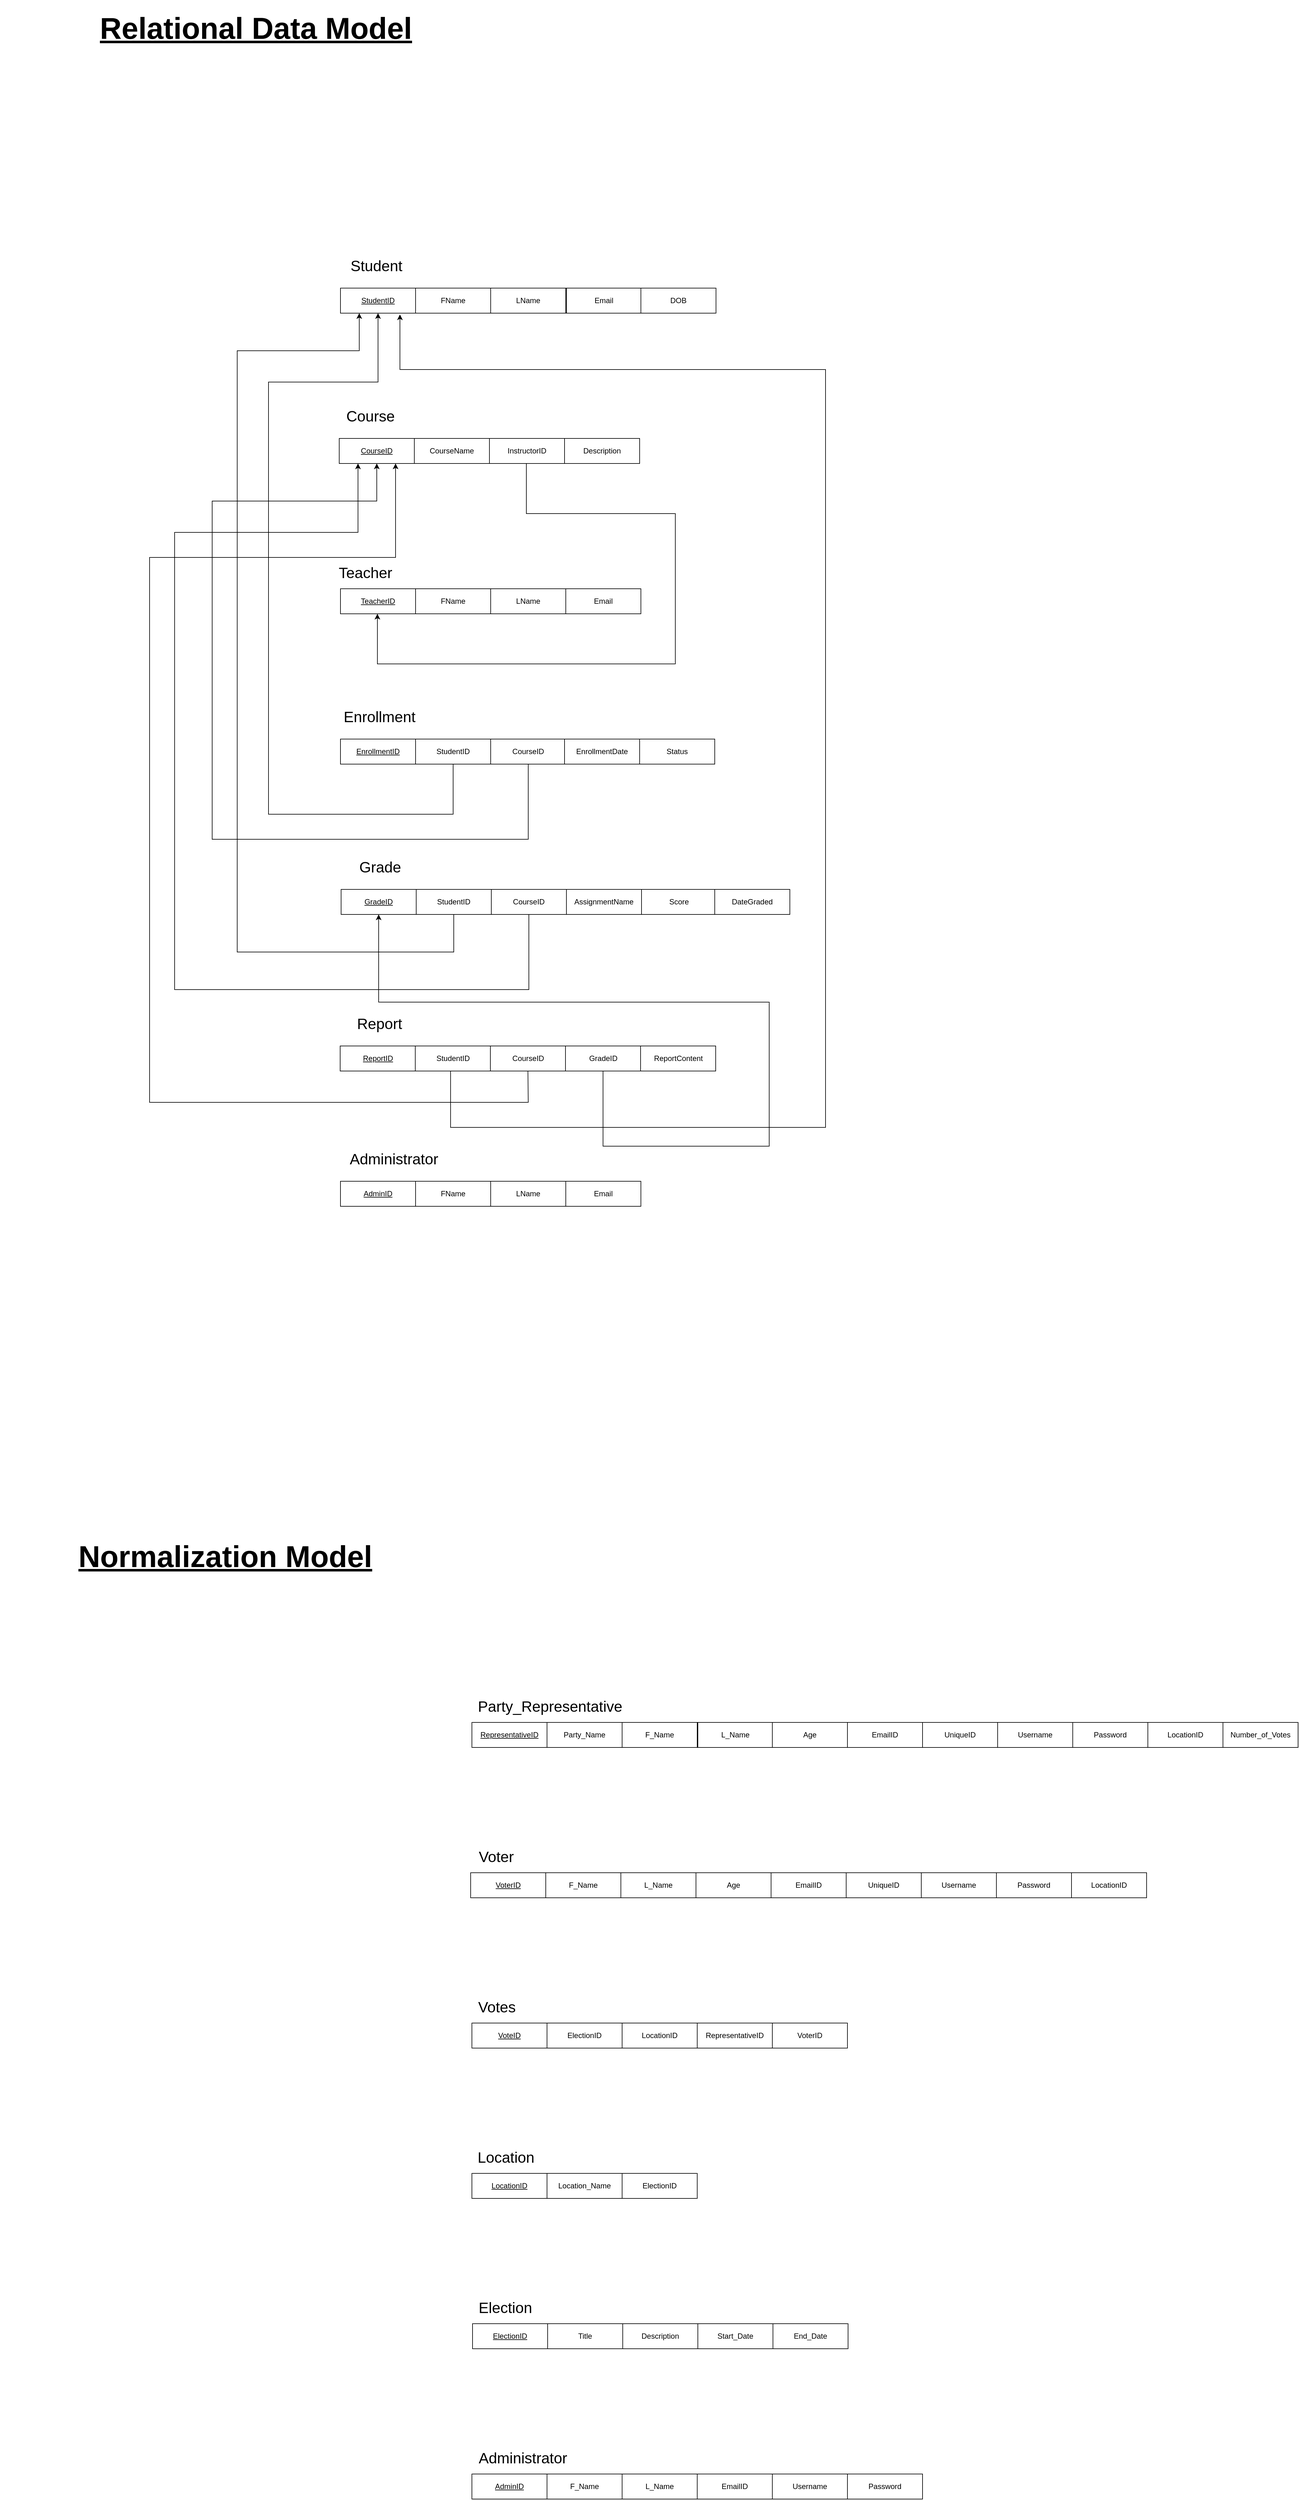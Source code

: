 <mxfile version="22.0.4" type="device">
  <diagram name="Page-1" id="hP96H9OG-YxW-Aiv2xsl">
    <mxGraphModel dx="3000" dy="549" grid="1" gridSize="10" guides="1" tooltips="1" connect="1" arrows="1" fold="1" page="1" pageScale="1" pageWidth="850" pageHeight="1100" math="0" shadow="0">
      <root>
        <mxCell id="0" />
        <mxCell id="1" parent="0" />
        <mxCell id="Yu1Q0XCUOcJhSMw6-0zA-95" value="&lt;u&gt;StudentID&lt;/u&gt;" style="rounded=0;whiteSpace=wrap;html=1;" parent="1" vertex="1">
          <mxGeometry x="675" y="1660" width="120" height="40" as="geometry" />
        </mxCell>
        <mxCell id="Yu1Q0XCUOcJhSMw6-0zA-96" value="FName" style="rounded=0;whiteSpace=wrap;html=1;" parent="1" vertex="1">
          <mxGeometry x="795" y="1660" width="120" height="40" as="geometry" />
        </mxCell>
        <mxCell id="Yu1Q0XCUOcJhSMw6-0zA-97" value="LName" style="rounded=0;whiteSpace=wrap;html=1;" parent="1" vertex="1">
          <mxGeometry x="915" y="1660" width="120" height="40" as="geometry" />
        </mxCell>
        <mxCell id="Yu1Q0XCUOcJhSMw6-0zA-98" value="Email" style="rounded=0;whiteSpace=wrap;html=1;" parent="1" vertex="1">
          <mxGeometry x="1036" y="1660" width="120" height="40" as="geometry" />
        </mxCell>
        <mxCell id="Yu1Q0XCUOcJhSMw6-0zA-99" value="DOB" style="rounded=0;whiteSpace=wrap;html=1;" parent="1" vertex="1">
          <mxGeometry x="1155" y="1660" width="120" height="40" as="geometry" />
        </mxCell>
        <mxCell id="Yu1Q0XCUOcJhSMw6-0zA-105" value="&lt;u&gt;CourseID&lt;/u&gt;" style="rounded=0;whiteSpace=wrap;html=1;" parent="1" vertex="1">
          <mxGeometry x="673" y="1900" width="120" height="40" as="geometry" />
        </mxCell>
        <mxCell id="Yu1Q0XCUOcJhSMw6-0zA-106" value="CourseName" style="rounded=0;whiteSpace=wrap;html=1;" parent="1" vertex="1">
          <mxGeometry x="793" y="1900" width="120" height="40" as="geometry" />
        </mxCell>
        <mxCell id="Yu1Q0XCUOcJhSMw6-0zA-107" value="InstructorID" style="rounded=0;whiteSpace=wrap;html=1;" parent="1" vertex="1">
          <mxGeometry x="913" y="1900" width="120" height="40" as="geometry" />
        </mxCell>
        <mxCell id="Yu1Q0XCUOcJhSMw6-0zA-108" value="Description" style="rounded=0;whiteSpace=wrap;html=1;" parent="1" vertex="1">
          <mxGeometry x="1033" y="1900" width="120" height="40" as="geometry" />
        </mxCell>
        <mxCell id="Yu1Q0XCUOcJhSMw6-0zA-162" style="edgeStyle=orthogonalEdgeStyle;rounded=0;orthogonalLoop=1;jettySize=auto;html=1;exitX=0.5;exitY=1;exitDx=0;exitDy=0;entryX=0.5;entryY=1;entryDx=0;entryDy=0;" parent="1" source="Yu1Q0XCUOcJhSMw6-0zA-136" target="Yu1Q0XCUOcJhSMw6-0zA-95" edge="1">
          <mxGeometry relative="1" as="geometry">
            <mxPoint x="1693.0" y="1940" as="sourcePoint" />
            <mxPoint x="740" y="1740" as="targetPoint" />
            <Array as="points">
              <mxPoint x="855" y="2500" />
              <mxPoint x="560" y="2500" />
              <mxPoint x="560" y="1810" />
              <mxPoint x="735" y="1810" />
            </Array>
          </mxGeometry>
        </mxCell>
        <mxCell id="Yu1Q0XCUOcJhSMw6-0zA-115" value="FName" style="rounded=0;whiteSpace=wrap;html=1;" parent="1" vertex="1">
          <mxGeometry x="795" y="2140" width="120" height="40" as="geometry" />
        </mxCell>
        <mxCell id="Yu1Q0XCUOcJhSMw6-0zA-116" value="LName" style="rounded=0;whiteSpace=wrap;html=1;" parent="1" vertex="1">
          <mxGeometry x="915" y="2140" width="120" height="40" as="geometry" />
        </mxCell>
        <mxCell id="Yu1Q0XCUOcJhSMw6-0zA-117" value="Email" style="rounded=0;whiteSpace=wrap;html=1;" parent="1" vertex="1">
          <mxGeometry x="1035" y="2140" width="120" height="40" as="geometry" />
        </mxCell>
        <mxCell id="Yu1Q0XCUOcJhSMw6-0zA-119" value="&lt;u&gt;TeacherID&lt;/u&gt;" style="rounded=0;whiteSpace=wrap;html=1;" parent="1" vertex="1">
          <mxGeometry x="675" y="2140" width="120" height="40" as="geometry" />
        </mxCell>
        <mxCell id="Yu1Q0XCUOcJhSMw6-0zA-125" value="CourseID" style="rounded=0;whiteSpace=wrap;html=1;" parent="1" vertex="1">
          <mxGeometry x="915" y="2380" width="120" height="40" as="geometry" />
        </mxCell>
        <mxCell id="Yu1Q0XCUOcJhSMw6-0zA-126" value="&lt;u&gt;GradeID&lt;/u&gt;" style="rounded=0;whiteSpace=wrap;html=1;" parent="1" vertex="1">
          <mxGeometry x="676" y="2620" width="120" height="40" as="geometry" />
        </mxCell>
        <mxCell id="Yu1Q0XCUOcJhSMw6-0zA-127" value="StudentID" style="rounded=0;whiteSpace=wrap;html=1;" parent="1" vertex="1">
          <mxGeometry x="796" y="2620" width="120" height="40" as="geometry" />
        </mxCell>
        <mxCell id="Yu1Q0XCUOcJhSMw6-0zA-128" value="CourseID" style="rounded=0;whiteSpace=wrap;html=1;" parent="1" vertex="1">
          <mxGeometry x="916" y="2620" width="120" height="40" as="geometry" />
        </mxCell>
        <mxCell id="Yu1Q0XCUOcJhSMw6-0zA-129" value="AssignmentName" style="rounded=0;whiteSpace=wrap;html=1;" parent="1" vertex="1">
          <mxGeometry x="1036" y="2620" width="120" height="40" as="geometry" />
        </mxCell>
        <mxCell id="Yu1Q0XCUOcJhSMw6-0zA-130" value="Score" style="rounded=0;whiteSpace=wrap;html=1;" parent="1" vertex="1">
          <mxGeometry x="1156" y="2620" width="120" height="40" as="geometry" />
        </mxCell>
        <mxCell id="Yu1Q0XCUOcJhSMw6-0zA-135" value="&lt;u&gt;EnrollmentID&lt;/u&gt;" style="rounded=0;whiteSpace=wrap;html=1;" parent="1" vertex="1">
          <mxGeometry x="675" y="2380" width="120" height="40" as="geometry" />
        </mxCell>
        <mxCell id="Yu1Q0XCUOcJhSMw6-0zA-136" value="StudentID" style="rounded=0;whiteSpace=wrap;html=1;" parent="1" vertex="1">
          <mxGeometry x="795" y="2380" width="120" height="40" as="geometry" />
        </mxCell>
        <mxCell id="Yu1Q0XCUOcJhSMw6-0zA-145" value="&lt;u&gt;AdminID&lt;/u&gt;" style="rounded=0;whiteSpace=wrap;html=1;" parent="1" vertex="1">
          <mxGeometry x="675" y="3086" width="120" height="40" as="geometry" />
        </mxCell>
        <mxCell id="Yu1Q0XCUOcJhSMw6-0zA-146" value="FName" style="rounded=0;whiteSpace=wrap;html=1;" parent="1" vertex="1">
          <mxGeometry x="795" y="3086" width="120" height="40" as="geometry" />
        </mxCell>
        <mxCell id="Yu1Q0XCUOcJhSMw6-0zA-147" value="LName" style="rounded=0;whiteSpace=wrap;html=1;" parent="1" vertex="1">
          <mxGeometry x="915" y="3086" width="120" height="40" as="geometry" />
        </mxCell>
        <mxCell id="Yu1Q0XCUOcJhSMw6-0zA-148" value="Email" style="rounded=0;whiteSpace=wrap;html=1;" parent="1" vertex="1">
          <mxGeometry x="1035" y="3086" width="120" height="40" as="geometry" />
        </mxCell>
        <mxCell id="Yu1Q0XCUOcJhSMw6-0zA-155" value="&lt;font style=&quot;font-size: 24px;&quot;&gt;Student&lt;/font&gt;" style="text;html=1;strokeColor=none;fillColor=none;align=center;verticalAlign=middle;whiteSpace=wrap;rounded=0;" parent="1" vertex="1">
          <mxGeometry x="675" y="1590" width="115" height="70" as="geometry" />
        </mxCell>
        <mxCell id="Yu1Q0XCUOcJhSMw6-0zA-157" value="&lt;font style=&quot;font-size: 24px;&quot;&gt;Course&lt;/font&gt;" style="text;html=1;strokeColor=none;fillColor=none;align=center;verticalAlign=middle;whiteSpace=wrap;rounded=0;" parent="1" vertex="1">
          <mxGeometry x="673" y="1830" width="100" height="70" as="geometry" />
        </mxCell>
        <mxCell id="Yu1Q0XCUOcJhSMw6-0zA-158" value="&lt;font style=&quot;font-size: 24px;&quot;&gt;Teacher&lt;/font&gt;" style="text;html=1;strokeColor=none;fillColor=none;align=center;verticalAlign=middle;whiteSpace=wrap;rounded=0;" parent="1" vertex="1">
          <mxGeometry x="665" y="2080" width="100" height="70" as="geometry" />
        </mxCell>
        <mxCell id="Yu1Q0XCUOcJhSMw6-0zA-159" value="&lt;font style=&quot;font-size: 24px;&quot;&gt;Enrollment&lt;/font&gt;" style="text;html=1;strokeColor=none;fillColor=none;align=center;verticalAlign=middle;whiteSpace=wrap;rounded=0;" parent="1" vertex="1">
          <mxGeometry x="674.5" y="2310" width="125" height="70" as="geometry" />
        </mxCell>
        <mxCell id="Yu1Q0XCUOcJhSMw6-0zA-160" value="&lt;font style=&quot;font-size: 24px;&quot;&gt;Grade&lt;/font&gt;" style="text;html=1;strokeColor=none;fillColor=none;align=center;verticalAlign=middle;whiteSpace=wrap;rounded=0;" parent="1" vertex="1">
          <mxGeometry x="676" y="2550" width="125" height="70" as="geometry" />
        </mxCell>
        <mxCell id="Yu1Q0XCUOcJhSMw6-0zA-161" value="&lt;span style=&quot;font-size: 24px;&quot;&gt;Administrator&lt;/span&gt;" style="text;html=1;strokeColor=none;fillColor=none;align=center;verticalAlign=middle;whiteSpace=wrap;rounded=0;" parent="1" vertex="1">
          <mxGeometry x="674.5" y="3016" width="171" height="70" as="geometry" />
        </mxCell>
        <mxCell id="Yu1Q0XCUOcJhSMw6-0zA-165" value="" style="endArrow=classic;html=1;rounded=0;entryX=0.5;entryY=1;entryDx=0;entryDy=0;exitX=0.5;exitY=1;exitDx=0;exitDy=0;" parent="1" source="Yu1Q0XCUOcJhSMw6-0zA-125" target="Yu1Q0XCUOcJhSMw6-0zA-105" edge="1">
          <mxGeometry width="50" height="50" relative="1" as="geometry">
            <mxPoint x="990" y="2450" as="sourcePoint" />
            <mxPoint x="735" y="2000" as="targetPoint" />
            <Array as="points">
              <mxPoint x="975" y="2540" />
              <mxPoint x="470" y="2540" />
              <mxPoint x="470" y="2000" />
              <mxPoint x="733" y="2000" />
            </Array>
          </mxGeometry>
        </mxCell>
        <mxCell id="Yu1Q0XCUOcJhSMw6-0zA-166" value="" style="endArrow=none;html=1;rounded=0;entryX=0.5;entryY=1;entryDx=0;entryDy=0;exitX=0.5;exitY=1;exitDx=0;exitDy=0;endFill=0;startArrow=classic;startFill=1;" parent="1" edge="1">
          <mxGeometry width="50" height="50" relative="1" as="geometry">
            <mxPoint x="734" y="2180" as="sourcePoint" />
            <mxPoint x="972" y="1940" as="targetPoint" />
            <Array as="points">
              <mxPoint x="734" y="2260" />
              <mxPoint x="1210" y="2260" />
              <mxPoint x="1210" y="2020" />
              <mxPoint x="972" y="2020" />
            </Array>
          </mxGeometry>
        </mxCell>
        <mxCell id="Yu1Q0XCUOcJhSMw6-0zA-172" value="&lt;u&gt;RepresentativeID&lt;/u&gt;" style="rounded=0;whiteSpace=wrap;html=1;" parent="1" vertex="1">
          <mxGeometry x="885" y="3950" width="120" height="40" as="geometry" />
        </mxCell>
        <mxCell id="Yu1Q0XCUOcJhSMw6-0zA-173" value="Party_Name" style="rounded=0;whiteSpace=wrap;html=1;" parent="1" vertex="1">
          <mxGeometry x="1005" y="3950" width="120" height="40" as="geometry" />
        </mxCell>
        <mxCell id="Yu1Q0XCUOcJhSMw6-0zA-174" value="F_Name" style="rounded=0;whiteSpace=wrap;html=1;" parent="1" vertex="1">
          <mxGeometry x="1125" y="3950" width="120" height="40" as="geometry" />
        </mxCell>
        <mxCell id="Yu1Q0XCUOcJhSMw6-0zA-175" value="L_Name" style="rounded=0;whiteSpace=wrap;html=1;" parent="1" vertex="1">
          <mxGeometry x="1246" y="3950" width="120" height="40" as="geometry" />
        </mxCell>
        <mxCell id="Yu1Q0XCUOcJhSMw6-0zA-176" value="Age" style="rounded=0;whiteSpace=wrap;html=1;" parent="1" vertex="1">
          <mxGeometry x="1365" y="3950" width="120" height="40" as="geometry" />
        </mxCell>
        <mxCell id="Yu1Q0XCUOcJhSMw6-0zA-177" value="EmailID" style="rounded=0;whiteSpace=wrap;html=1;" parent="1" vertex="1">
          <mxGeometry x="1485" y="3950" width="120" height="40" as="geometry" />
        </mxCell>
        <mxCell id="Yu1Q0XCUOcJhSMw6-0zA-178" value="UniqueID" style="rounded=0;whiteSpace=wrap;html=1;" parent="1" vertex="1">
          <mxGeometry x="1605" y="3950" width="120" height="40" as="geometry" />
        </mxCell>
        <mxCell id="Yu1Q0XCUOcJhSMw6-0zA-179" value="Username" style="rounded=0;whiteSpace=wrap;html=1;" parent="1" vertex="1">
          <mxGeometry x="1725" y="3950" width="120" height="40" as="geometry" />
        </mxCell>
        <mxCell id="Yu1Q0XCUOcJhSMw6-0zA-180" value="Password" style="rounded=0;whiteSpace=wrap;html=1;" parent="1" vertex="1">
          <mxGeometry x="1845" y="3950" width="120" height="40" as="geometry" />
        </mxCell>
        <mxCell id="Yu1Q0XCUOcJhSMw6-0zA-181" value="LocationID" style="rounded=0;whiteSpace=wrap;html=1;" parent="1" vertex="1">
          <mxGeometry x="1965" y="3950" width="120" height="40" as="geometry" />
        </mxCell>
        <mxCell id="Yu1Q0XCUOcJhSMw6-0zA-182" value="&lt;u&gt;VoterID&lt;/u&gt;" style="rounded=0;whiteSpace=wrap;html=1;" parent="1" vertex="1">
          <mxGeometry x="883" y="4190" width="120" height="40" as="geometry" />
        </mxCell>
        <mxCell id="Yu1Q0XCUOcJhSMw6-0zA-183" value="F_Name" style="rounded=0;whiteSpace=wrap;html=1;" parent="1" vertex="1">
          <mxGeometry x="1003" y="4190" width="120" height="40" as="geometry" />
        </mxCell>
        <mxCell id="Yu1Q0XCUOcJhSMw6-0zA-184" value="L_Name" style="rounded=0;whiteSpace=wrap;html=1;" parent="1" vertex="1">
          <mxGeometry x="1123" y="4190" width="120" height="40" as="geometry" />
        </mxCell>
        <mxCell id="Yu1Q0XCUOcJhSMw6-0zA-186" value="Age" style="rounded=0;whiteSpace=wrap;html=1;" parent="1" vertex="1">
          <mxGeometry x="1243" y="4190" width="120" height="40" as="geometry" />
        </mxCell>
        <mxCell id="Yu1Q0XCUOcJhSMw6-0zA-187" value="EmailID" style="rounded=0;whiteSpace=wrap;html=1;" parent="1" vertex="1">
          <mxGeometry x="1363" y="4190" width="120" height="40" as="geometry" />
        </mxCell>
        <mxCell id="Yu1Q0XCUOcJhSMw6-0zA-188" value="UniqueID" style="rounded=0;whiteSpace=wrap;html=1;" parent="1" vertex="1">
          <mxGeometry x="1483" y="4190" width="120" height="40" as="geometry" />
        </mxCell>
        <mxCell id="Yu1Q0XCUOcJhSMw6-0zA-189" value="Username" style="rounded=0;whiteSpace=wrap;html=1;" parent="1" vertex="1">
          <mxGeometry x="1603" y="4190" width="120" height="40" as="geometry" />
        </mxCell>
        <mxCell id="Yu1Q0XCUOcJhSMw6-0zA-190" value="Password" style="rounded=0;whiteSpace=wrap;html=1;" parent="1" vertex="1">
          <mxGeometry x="1723" y="4190" width="120" height="40" as="geometry" />
        </mxCell>
        <mxCell id="Yu1Q0XCUOcJhSMw6-0zA-192" value="LocationID" style="rounded=0;whiteSpace=wrap;html=1;" parent="1" vertex="1">
          <mxGeometry x="1843" y="4190" width="120" height="40" as="geometry" />
        </mxCell>
        <mxCell id="Yu1Q0XCUOcJhSMw6-0zA-193" value="ElectionID" style="rounded=0;whiteSpace=wrap;html=1;" parent="1" vertex="1">
          <mxGeometry x="1005" y="4430" width="120" height="40" as="geometry" />
        </mxCell>
        <mxCell id="Yu1Q0XCUOcJhSMw6-0zA-194" value="LocationID" style="rounded=0;whiteSpace=wrap;html=1;" parent="1" vertex="1">
          <mxGeometry x="1125" y="4430" width="120" height="40" as="geometry" />
        </mxCell>
        <mxCell id="Yu1Q0XCUOcJhSMw6-0zA-195" value="RepresentativeID" style="rounded=0;whiteSpace=wrap;html=1;" parent="1" vertex="1">
          <mxGeometry x="1245" y="4430" width="120" height="40" as="geometry" />
        </mxCell>
        <mxCell id="Yu1Q0XCUOcJhSMw6-0zA-196" value="VoterID" style="rounded=0;whiteSpace=wrap;html=1;" parent="1" vertex="1">
          <mxGeometry x="1365" y="4430" width="120" height="40" as="geometry" />
        </mxCell>
        <mxCell id="Yu1Q0XCUOcJhSMw6-0zA-197" value="&lt;u&gt;VoteID&lt;/u&gt;" style="rounded=0;whiteSpace=wrap;html=1;" parent="1" vertex="1">
          <mxGeometry x="885" y="4430" width="120" height="40" as="geometry" />
        </mxCell>
        <mxCell id="Yu1Q0XCUOcJhSMw6-0zA-198" value="ElectionID" style="rounded=0;whiteSpace=wrap;html=1;" parent="1" vertex="1">
          <mxGeometry x="1125" y="4670" width="120" height="40" as="geometry" />
        </mxCell>
        <mxCell id="Yu1Q0XCUOcJhSMw6-0zA-199" value="&lt;u&gt;ElectionID&lt;/u&gt;" style="rounded=0;whiteSpace=wrap;html=1;" parent="1" vertex="1">
          <mxGeometry x="886" y="4910" width="120" height="40" as="geometry" />
        </mxCell>
        <mxCell id="Yu1Q0XCUOcJhSMw6-0zA-200" value="Title" style="rounded=0;whiteSpace=wrap;html=1;" parent="1" vertex="1">
          <mxGeometry x="1006" y="4910" width="120" height="40" as="geometry" />
        </mxCell>
        <mxCell id="Yu1Q0XCUOcJhSMw6-0zA-201" value="Description" style="rounded=0;whiteSpace=wrap;html=1;" parent="1" vertex="1">
          <mxGeometry x="1126" y="4910" width="120" height="40" as="geometry" />
        </mxCell>
        <mxCell id="Yu1Q0XCUOcJhSMw6-0zA-202" value="Start_Date" style="rounded=0;whiteSpace=wrap;html=1;" parent="1" vertex="1">
          <mxGeometry x="1246" y="4910" width="120" height="40" as="geometry" />
        </mxCell>
        <mxCell id="Yu1Q0XCUOcJhSMw6-0zA-203" value="End_Date" style="rounded=0;whiteSpace=wrap;html=1;" parent="1" vertex="1">
          <mxGeometry x="1366" y="4910" width="120" height="40" as="geometry" />
        </mxCell>
        <mxCell id="Yu1Q0XCUOcJhSMw6-0zA-204" value="&lt;u&gt;LocationID&lt;/u&gt;" style="rounded=0;whiteSpace=wrap;html=1;" parent="1" vertex="1">
          <mxGeometry x="885" y="4670" width="120" height="40" as="geometry" />
        </mxCell>
        <mxCell id="Yu1Q0XCUOcJhSMw6-0zA-205" value="Location_Name" style="rounded=0;whiteSpace=wrap;html=1;" parent="1" vertex="1">
          <mxGeometry x="1005" y="4670" width="120" height="40" as="geometry" />
        </mxCell>
        <mxCell id="Yu1Q0XCUOcJhSMw6-0zA-206" value="&lt;u&gt;AdminID&lt;/u&gt;" style="rounded=0;whiteSpace=wrap;html=1;" parent="1" vertex="1">
          <mxGeometry x="885" y="5150" width="120" height="40" as="geometry" />
        </mxCell>
        <mxCell id="Yu1Q0XCUOcJhSMw6-0zA-207" value="F_Name" style="rounded=0;whiteSpace=wrap;html=1;" parent="1" vertex="1">
          <mxGeometry x="1005" y="5150" width="120" height="40" as="geometry" />
        </mxCell>
        <mxCell id="Yu1Q0XCUOcJhSMw6-0zA-208" value="L_Name" style="rounded=0;whiteSpace=wrap;html=1;" parent="1" vertex="1">
          <mxGeometry x="1125" y="5150" width="120" height="40" as="geometry" />
        </mxCell>
        <mxCell id="Yu1Q0XCUOcJhSMw6-0zA-209" value="EmailID" style="rounded=0;whiteSpace=wrap;html=1;" parent="1" vertex="1">
          <mxGeometry x="1245" y="5150" width="120" height="40" as="geometry" />
        </mxCell>
        <mxCell id="Yu1Q0XCUOcJhSMw6-0zA-210" value="Username" style="rounded=0;whiteSpace=wrap;html=1;" parent="1" vertex="1">
          <mxGeometry x="1365" y="5150" width="120" height="40" as="geometry" />
        </mxCell>
        <mxCell id="Yu1Q0XCUOcJhSMw6-0zA-211" value="Password" style="rounded=0;whiteSpace=wrap;html=1;" parent="1" vertex="1">
          <mxGeometry x="1485" y="5150" width="120" height="40" as="geometry" />
        </mxCell>
        <mxCell id="Yu1Q0XCUOcJhSMw6-0zA-212" value="&lt;font style=&quot;font-size: 24px;&quot;&gt;Party_Representative&lt;/font&gt;" style="text;html=1;strokeColor=none;fillColor=none;align=center;verticalAlign=middle;whiteSpace=wrap;rounded=0;" parent="1" vertex="1">
          <mxGeometry x="875" y="3890" width="270" height="70" as="geometry" />
        </mxCell>
        <mxCell id="Yu1Q0XCUOcJhSMw6-0zA-213" value="Number_of_Votes" style="rounded=0;whiteSpace=wrap;html=1;" parent="1" vertex="1">
          <mxGeometry x="2085" y="3950" width="120" height="40" as="geometry" />
        </mxCell>
        <mxCell id="Yu1Q0XCUOcJhSMw6-0zA-214" value="&lt;font style=&quot;font-size: 24px;&quot;&gt;Voter&lt;/font&gt;" style="text;html=1;strokeColor=none;fillColor=none;align=center;verticalAlign=middle;whiteSpace=wrap;rounded=0;" parent="1" vertex="1">
          <mxGeometry x="874" y="4130" width="100" height="70" as="geometry" />
        </mxCell>
        <mxCell id="Yu1Q0XCUOcJhSMw6-0zA-215" value="&lt;font style=&quot;font-size: 24px;&quot;&gt;Votes&lt;/font&gt;" style="text;html=1;strokeColor=none;fillColor=none;align=center;verticalAlign=middle;whiteSpace=wrap;rounded=0;" parent="1" vertex="1">
          <mxGeometry x="875" y="4370" width="100" height="70" as="geometry" />
        </mxCell>
        <mxCell id="Yu1Q0XCUOcJhSMw6-0zA-216" value="&lt;font style=&quot;font-size: 24px;&quot;&gt;Location&lt;/font&gt;" style="text;html=1;strokeColor=none;fillColor=none;align=center;verticalAlign=middle;whiteSpace=wrap;rounded=0;" parent="1" vertex="1">
          <mxGeometry x="877" y="4610" width="125" height="70" as="geometry" />
        </mxCell>
        <mxCell id="Yu1Q0XCUOcJhSMw6-0zA-217" value="&lt;font style=&quot;font-size: 24px;&quot;&gt;Election&lt;/font&gt;" style="text;html=1;strokeColor=none;fillColor=none;align=center;verticalAlign=middle;whiteSpace=wrap;rounded=0;" parent="1" vertex="1">
          <mxGeometry x="875.5" y="4850" width="125" height="70" as="geometry" />
        </mxCell>
        <mxCell id="Yu1Q0XCUOcJhSMw6-0zA-218" value="&lt;span style=&quot;font-size: 24px;&quot;&gt;Administrator&lt;/span&gt;" style="text;html=1;strokeColor=none;fillColor=none;align=center;verticalAlign=middle;whiteSpace=wrap;rounded=0;" parent="1" vertex="1">
          <mxGeometry x="881" y="5090" width="171" height="70" as="geometry" />
        </mxCell>
        <mxCell id="Yu1Q0XCUOcJhSMw6-0zA-224" value="&lt;font style=&quot;font-size: 48px;&quot;&gt;&lt;b&gt;&lt;u&gt;Relational Data Model&lt;/u&gt;&lt;/b&gt;&lt;/font&gt;" style="text;html=1;strokeColor=none;fillColor=none;align=center;verticalAlign=middle;whiteSpace=wrap;rounded=0;" parent="1" vertex="1">
          <mxGeometry x="180" y="1200" width="720" height="90" as="geometry" />
        </mxCell>
        <mxCell id="Yu1Q0XCUOcJhSMw6-0zA-225" value="&lt;font style=&quot;font-size: 48px;&quot;&gt;&lt;b&gt;&lt;u&gt;Normalization Model&lt;/u&gt;&lt;/b&gt;&lt;/font&gt;" style="text;html=1;strokeColor=none;fillColor=none;align=center;verticalAlign=middle;whiteSpace=wrap;rounded=0;" parent="1" vertex="1">
          <mxGeometry x="131" y="3640" width="720" height="90" as="geometry" />
        </mxCell>
        <mxCell id="Y3g1fO0v_DanzUC41t4q-1" value="&lt;u&gt;ReportID&lt;/u&gt;" style="rounded=0;whiteSpace=wrap;html=1;" vertex="1" parent="1">
          <mxGeometry x="674.5" y="2870" width="120" height="40" as="geometry" />
        </mxCell>
        <mxCell id="Y3g1fO0v_DanzUC41t4q-2" value="StudentID" style="rounded=0;whiteSpace=wrap;html=1;" vertex="1" parent="1">
          <mxGeometry x="794.5" y="2870" width="120" height="40" as="geometry" />
        </mxCell>
        <mxCell id="Y3g1fO0v_DanzUC41t4q-3" value="CourseID" style="rounded=0;whiteSpace=wrap;html=1;" vertex="1" parent="1">
          <mxGeometry x="914.5" y="2870" width="120" height="40" as="geometry" />
        </mxCell>
        <mxCell id="Y3g1fO0v_DanzUC41t4q-4" value="GradeID" style="rounded=0;whiteSpace=wrap;html=1;" vertex="1" parent="1">
          <mxGeometry x="1034.5" y="2870" width="120" height="40" as="geometry" />
        </mxCell>
        <mxCell id="Y3g1fO0v_DanzUC41t4q-5" value="ReportContent" style="rounded=0;whiteSpace=wrap;html=1;" vertex="1" parent="1">
          <mxGeometry x="1154.5" y="2870" width="120" height="40" as="geometry" />
        </mxCell>
        <mxCell id="Y3g1fO0v_DanzUC41t4q-6" value="&lt;font style=&quot;font-size: 24px;&quot;&gt;Report&lt;/font&gt;" style="text;html=1;strokeColor=none;fillColor=none;align=center;verticalAlign=middle;whiteSpace=wrap;rounded=0;" vertex="1" parent="1">
          <mxGeometry x="675" y="2800" width="125" height="70" as="geometry" />
        </mxCell>
        <mxCell id="Y3g1fO0v_DanzUC41t4q-10" value="EnrollmentDate" style="rounded=0;whiteSpace=wrap;html=1;" vertex="1" parent="1">
          <mxGeometry x="1033" y="2380" width="120" height="40" as="geometry" />
        </mxCell>
        <mxCell id="Y3g1fO0v_DanzUC41t4q-11" value="Status" style="rounded=0;whiteSpace=wrap;html=1;" vertex="1" parent="1">
          <mxGeometry x="1153" y="2380" width="120" height="40" as="geometry" />
        </mxCell>
        <mxCell id="Y3g1fO0v_DanzUC41t4q-12" value="DateGraded" style="rounded=0;whiteSpace=wrap;html=1;" vertex="1" parent="1">
          <mxGeometry x="1273" y="2620" width="120" height="40" as="geometry" />
        </mxCell>
        <mxCell id="Y3g1fO0v_DanzUC41t4q-15" style="edgeStyle=orthogonalEdgeStyle;rounded=0;orthogonalLoop=1;jettySize=auto;html=1;exitX=0.5;exitY=1;exitDx=0;exitDy=0;entryX=0.25;entryY=1;entryDx=0;entryDy=0;" edge="1" parent="1" source="Yu1Q0XCUOcJhSMw6-0zA-127" target="Yu1Q0XCUOcJhSMw6-0zA-95">
          <mxGeometry relative="1" as="geometry">
            <mxPoint x="845.46" y="2665" as="sourcePoint" />
            <mxPoint x="725.46" y="1945" as="targetPoint" />
            <Array as="points">
              <mxPoint x="856" y="2720" />
              <mxPoint x="510" y="2720" />
              <mxPoint x="510" y="1760" />
              <mxPoint x="705" y="1760" />
            </Array>
          </mxGeometry>
        </mxCell>
        <mxCell id="Y3g1fO0v_DanzUC41t4q-16" value="" style="endArrow=classic;html=1;rounded=0;entryX=0.25;entryY=1;entryDx=0;entryDy=0;exitX=0.5;exitY=1;exitDx=0;exitDy=0;" edge="1" parent="1" source="Yu1Q0XCUOcJhSMw6-0zA-128" target="Yu1Q0XCUOcJhSMw6-0zA-105">
          <mxGeometry width="50" height="50" relative="1" as="geometry">
            <mxPoint x="945" y="2660" as="sourcePoint" />
            <mxPoint x="703" y="2180" as="targetPoint" />
            <Array as="points">
              <mxPoint x="976" y="2780" />
              <mxPoint x="410" y="2780" />
              <mxPoint x="410" y="2050" />
              <mxPoint x="703" y="2050" />
            </Array>
          </mxGeometry>
        </mxCell>
        <mxCell id="Y3g1fO0v_DanzUC41t4q-18" value="" style="endArrow=classic;html=1;rounded=0;entryX=0.75;entryY=1;entryDx=0;entryDy=0;exitX=0.5;exitY=1;exitDx=0;exitDy=0;" edge="1" parent="1" source="Y3g1fO0v_DanzUC41t4q-3" target="Yu1Q0XCUOcJhSMw6-0zA-105">
          <mxGeometry width="50" height="50" relative="1" as="geometry">
            <mxPoint x="956" y="2910" as="sourcePoint" />
            <mxPoint x="683" y="2190" as="targetPoint" />
            <Array as="points">
              <mxPoint x="975" y="2960" />
              <mxPoint x="370" y="2960" />
              <mxPoint x="370" y="2090" />
              <mxPoint x="763" y="2090" />
            </Array>
          </mxGeometry>
        </mxCell>
        <mxCell id="Y3g1fO0v_DanzUC41t4q-19" style="edgeStyle=orthogonalEdgeStyle;rounded=0;orthogonalLoop=1;jettySize=auto;html=1;exitX=0.5;exitY=1;exitDx=0;exitDy=0;" edge="1" parent="1">
          <mxGeometry relative="1" as="geometry">
            <mxPoint x="850.92" y="2910" as="sourcePoint" />
            <mxPoint x="770" y="1702" as="targetPoint" />
            <Array as="points">
              <mxPoint x="851" y="3000" />
              <mxPoint x="1450" y="3000" />
              <mxPoint x="1450" y="1790" />
              <mxPoint x="770" y="1790" />
            </Array>
          </mxGeometry>
        </mxCell>
        <mxCell id="Y3g1fO0v_DanzUC41t4q-20" style="edgeStyle=orthogonalEdgeStyle;rounded=0;orthogonalLoop=1;jettySize=auto;html=1;exitX=0.5;exitY=1;exitDx=0;exitDy=0;entryX=0.5;entryY=1;entryDx=0;entryDy=0;" edge="1" parent="1" source="Y3g1fO0v_DanzUC41t4q-4" target="Yu1Q0XCUOcJhSMw6-0zA-126">
          <mxGeometry relative="1" as="geometry">
            <mxPoint x="1100.92" y="2918" as="sourcePoint" />
            <mxPoint x="800" y="2690" as="targetPoint" />
            <Array as="points">
              <mxPoint x="1095" y="3030" />
              <mxPoint x="1360" y="3030" />
              <mxPoint x="1360" y="2800" />
              <mxPoint x="736" y="2800" />
            </Array>
          </mxGeometry>
        </mxCell>
      </root>
    </mxGraphModel>
  </diagram>
</mxfile>

